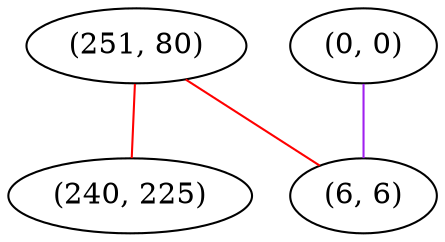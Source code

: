 graph "" {
"(251, 80)";
"(240, 225)";
"(0, 0)";
"(6, 6)";
"(251, 80)" -- "(240, 225)"  [color=red, key=0, weight=1];
"(251, 80)" -- "(6, 6)"  [color=red, key=0, weight=1];
"(0, 0)" -- "(6, 6)"  [color=purple, key=0, weight=4];
}
